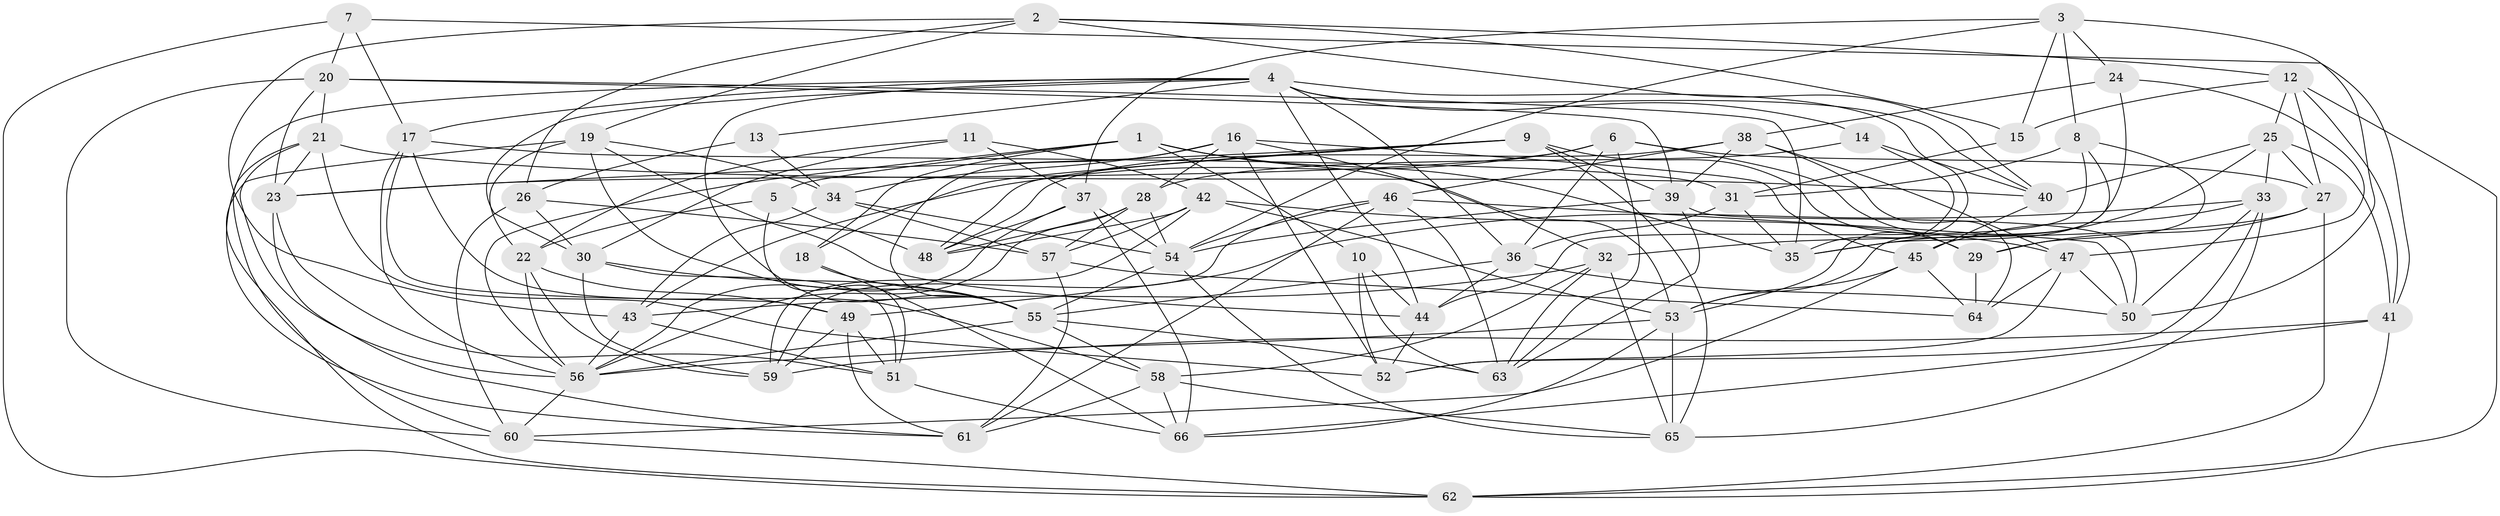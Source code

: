 // original degree distribution, {4: 1.0}
// Generated by graph-tools (version 1.1) at 2025/27/03/09/25 03:27:01]
// undirected, 66 vertices, 194 edges
graph export_dot {
graph [start="1"]
  node [color=gray90,style=filled];
  1;
  2;
  3;
  4;
  5;
  6;
  7;
  8;
  9;
  10;
  11;
  12;
  13;
  14;
  15;
  16;
  17;
  18;
  19;
  20;
  21;
  22;
  23;
  24;
  25;
  26;
  27;
  28;
  29;
  30;
  31;
  32;
  33;
  34;
  35;
  36;
  37;
  38;
  39;
  40;
  41;
  42;
  43;
  44;
  45;
  46;
  47;
  48;
  49;
  50;
  51;
  52;
  53;
  54;
  55;
  56;
  57;
  58;
  59;
  60;
  61;
  62;
  63;
  64;
  65;
  66;
  1 -- 5 [weight=1.0];
  1 -- 10 [weight=1.0];
  1 -- 18 [weight=1.0];
  1 -- 35 [weight=1.0];
  1 -- 53 [weight=1.0];
  1 -- 56 [weight=1.0];
  2 -- 12 [weight=1.0];
  2 -- 15 [weight=1.0];
  2 -- 19 [weight=1.0];
  2 -- 26 [weight=1.0];
  2 -- 40 [weight=1.0];
  2 -- 43 [weight=1.0];
  3 -- 8 [weight=1.0];
  3 -- 15 [weight=1.0];
  3 -- 24 [weight=1.0];
  3 -- 37 [weight=1.0];
  3 -- 50 [weight=1.0];
  3 -- 54 [weight=1.0];
  4 -- 13 [weight=1.0];
  4 -- 14 [weight=1.0];
  4 -- 17 [weight=1.0];
  4 -- 30 [weight=1.0];
  4 -- 36 [weight=1.0];
  4 -- 40 [weight=1.0];
  4 -- 44 [weight=1.0];
  4 -- 53 [weight=1.0];
  4 -- 55 [weight=1.0];
  4 -- 61 [weight=1.0];
  5 -- 22 [weight=1.0];
  5 -- 48 [weight=1.0];
  5 -- 51 [weight=1.0];
  6 -- 23 [weight=1.0];
  6 -- 27 [weight=1.0];
  6 -- 29 [weight=1.0];
  6 -- 36 [weight=1.0];
  6 -- 43 [weight=1.0];
  6 -- 63 [weight=1.0];
  7 -- 17 [weight=1.0];
  7 -- 20 [weight=1.0];
  7 -- 41 [weight=1.0];
  7 -- 62 [weight=1.0];
  8 -- 29 [weight=1.0];
  8 -- 31 [weight=2.0];
  8 -- 44 [weight=1.0];
  8 -- 53 [weight=1.0];
  9 -- 18 [weight=1.0];
  9 -- 23 [weight=1.0];
  9 -- 29 [weight=1.0];
  9 -- 39 [weight=1.0];
  9 -- 48 [weight=1.0];
  9 -- 65 [weight=1.0];
  10 -- 44 [weight=1.0];
  10 -- 52 [weight=1.0];
  10 -- 63 [weight=1.0];
  11 -- 22 [weight=1.0];
  11 -- 30 [weight=1.0];
  11 -- 37 [weight=1.0];
  11 -- 42 [weight=1.0];
  12 -- 15 [weight=1.0];
  12 -- 25 [weight=1.0];
  12 -- 27 [weight=1.0];
  12 -- 41 [weight=1.0];
  12 -- 62 [weight=1.0];
  13 -- 26 [weight=2.0];
  13 -- 34 [weight=1.0];
  14 -- 28 [weight=1.0];
  14 -- 35 [weight=1.0];
  14 -- 40 [weight=1.0];
  15 -- 31 [weight=1.0];
  16 -- 28 [weight=1.0];
  16 -- 32 [weight=1.0];
  16 -- 34 [weight=1.0];
  16 -- 45 [weight=1.0];
  16 -- 52 [weight=1.0];
  16 -- 55 [weight=1.0];
  17 -- 31 [weight=1.0];
  17 -- 49 [weight=1.0];
  17 -- 56 [weight=1.0];
  17 -- 58 [weight=1.0];
  18 -- 55 [weight=1.0];
  18 -- 66 [weight=1.0];
  19 -- 22 [weight=1.0];
  19 -- 34 [weight=1.0];
  19 -- 44 [weight=1.0];
  19 -- 55 [weight=1.0];
  19 -- 62 [weight=1.0];
  20 -- 21 [weight=1.0];
  20 -- 23 [weight=1.0];
  20 -- 35 [weight=1.0];
  20 -- 39 [weight=1.0];
  20 -- 60 [weight=1.0];
  21 -- 23 [weight=1.0];
  21 -- 40 [weight=1.0];
  21 -- 52 [weight=1.0];
  21 -- 56 [weight=1.0];
  21 -- 60 [weight=1.0];
  22 -- 49 [weight=1.0];
  22 -- 56 [weight=1.0];
  22 -- 59 [weight=1.0];
  23 -- 51 [weight=1.0];
  23 -- 61 [weight=1.0];
  24 -- 35 [weight=1.0];
  24 -- 38 [weight=1.0];
  24 -- 47 [weight=1.0];
  25 -- 27 [weight=1.0];
  25 -- 33 [weight=1.0];
  25 -- 35 [weight=1.0];
  25 -- 40 [weight=1.0];
  25 -- 41 [weight=1.0];
  26 -- 30 [weight=1.0];
  26 -- 57 [weight=1.0];
  26 -- 60 [weight=1.0];
  27 -- 29 [weight=1.0];
  27 -- 32 [weight=1.0];
  27 -- 62 [weight=1.0];
  28 -- 48 [weight=1.0];
  28 -- 54 [weight=1.0];
  28 -- 56 [weight=1.0];
  28 -- 57 [weight=1.0];
  29 -- 64 [weight=2.0];
  30 -- 51 [weight=1.0];
  30 -- 55 [weight=1.0];
  30 -- 59 [weight=1.0];
  31 -- 35 [weight=1.0];
  31 -- 36 [weight=1.0];
  32 -- 43 [weight=1.0];
  32 -- 58 [weight=1.0];
  32 -- 63 [weight=1.0];
  32 -- 65 [weight=1.0];
  33 -- 45 [weight=1.0];
  33 -- 49 [weight=1.0];
  33 -- 50 [weight=1.0];
  33 -- 52 [weight=1.0];
  33 -- 65 [weight=1.0];
  34 -- 43 [weight=1.0];
  34 -- 54 [weight=1.0];
  34 -- 57 [weight=1.0];
  36 -- 44 [weight=1.0];
  36 -- 50 [weight=1.0];
  36 -- 55 [weight=1.0];
  37 -- 48 [weight=1.0];
  37 -- 54 [weight=1.0];
  37 -- 56 [weight=1.0];
  37 -- 66 [weight=1.0];
  38 -- 39 [weight=1.0];
  38 -- 46 [weight=1.0];
  38 -- 47 [weight=1.0];
  38 -- 48 [weight=1.0];
  38 -- 64 [weight=1.0];
  39 -- 50 [weight=1.0];
  39 -- 54 [weight=1.0];
  39 -- 63 [weight=1.0];
  40 -- 45 [weight=1.0];
  41 -- 59 [weight=1.0];
  41 -- 62 [weight=1.0];
  41 -- 66 [weight=1.0];
  42 -- 47 [weight=1.0];
  42 -- 48 [weight=1.0];
  42 -- 53 [weight=1.0];
  42 -- 57 [weight=1.0];
  42 -- 59 [weight=1.0];
  43 -- 51 [weight=1.0];
  43 -- 56 [weight=1.0];
  44 -- 52 [weight=1.0];
  45 -- 53 [weight=1.0];
  45 -- 60 [weight=1.0];
  45 -- 64 [weight=1.0];
  46 -- 50 [weight=1.0];
  46 -- 54 [weight=1.0];
  46 -- 59 [weight=1.0];
  46 -- 61 [weight=1.0];
  46 -- 63 [weight=1.0];
  47 -- 50 [weight=1.0];
  47 -- 52 [weight=1.0];
  47 -- 64 [weight=1.0];
  49 -- 51 [weight=1.0];
  49 -- 59 [weight=1.0];
  49 -- 61 [weight=1.0];
  51 -- 66 [weight=1.0];
  53 -- 56 [weight=1.0];
  53 -- 65 [weight=1.0];
  53 -- 66 [weight=1.0];
  54 -- 55 [weight=1.0];
  54 -- 65 [weight=1.0];
  55 -- 56 [weight=1.0];
  55 -- 58 [weight=1.0];
  55 -- 63 [weight=1.0];
  56 -- 60 [weight=1.0];
  57 -- 61 [weight=1.0];
  57 -- 64 [weight=1.0];
  58 -- 61 [weight=1.0];
  58 -- 65 [weight=1.0];
  58 -- 66 [weight=1.0];
  60 -- 62 [weight=1.0];
}
